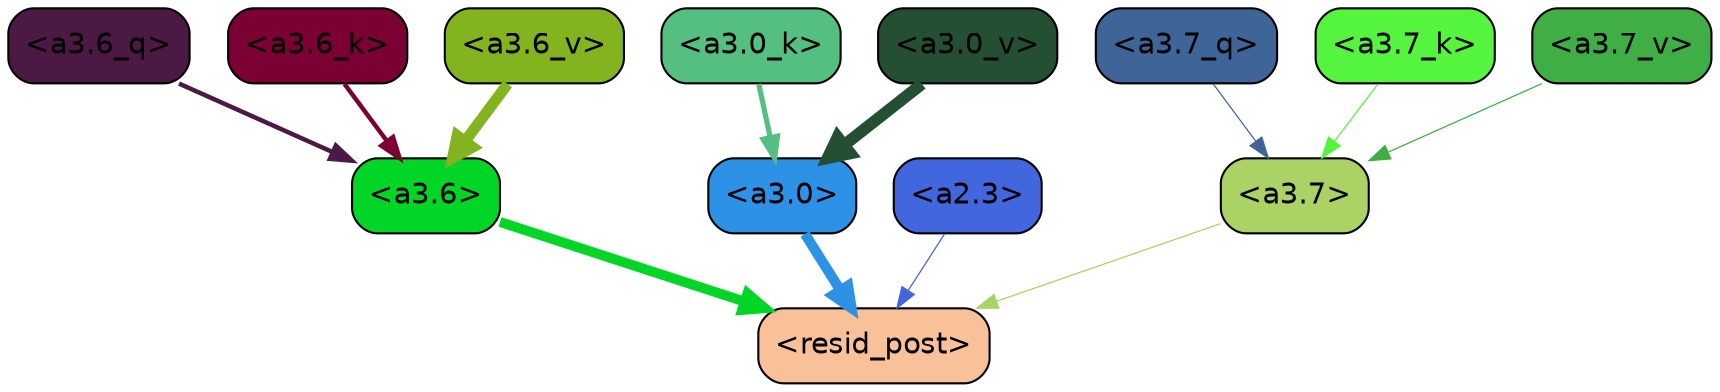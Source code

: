 strict digraph "" {
	graph [bgcolor=transparent,
		layout=dot,
		overlap=false,
		splines=true
	];
	"<a3.7>"	[color=black,
		fillcolor="#abd264",
		fontname=Helvetica,
		shape=box,
		style="filled, rounded"];
	"<resid_post>"	[color=black,
		fillcolor="#f9c19a",
		fontname=Helvetica,
		shape=box,
		style="filled, rounded"];
	"<a3.7>" -> "<resid_post>"	[color="#abd264",
		penwidth=0.6];
	"<a3.6>"	[color=black,
		fillcolor="#01d626",
		fontname=Helvetica,
		shape=box,
		style="filled, rounded"];
	"<a3.6>" -> "<resid_post>"	[color="#01d626",
		penwidth=4.751592040061951];
	"<a3.0>"	[color=black,
		fillcolor="#2d91e6",
		fontname=Helvetica,
		shape=box,
		style="filled, rounded"];
	"<a3.0>" -> "<resid_post>"	[color="#2d91e6",
		penwidth=4.904066681861877];
	"<a2.3>"	[color=black,
		fillcolor="#4166de",
		fontname=Helvetica,
		shape=box,
		style="filled, rounded"];
	"<a2.3>" -> "<resid_post>"	[color="#4166de",
		penwidth=0.6];
	"<a3.7_q>"	[color=black,
		fillcolor="#3f6598",
		fontname=Helvetica,
		shape=box,
		style="filled, rounded"];
	"<a3.7_q>" -> "<a3.7>"	[color="#3f6598",
		penwidth=0.6];
	"<a3.6_q>"	[color=black,
		fillcolor="#4b1943",
		fontname=Helvetica,
		shape=box,
		style="filled, rounded"];
	"<a3.6_q>" -> "<a3.6>"	[color="#4b1943",
		penwidth=2.160832464694977];
	"<a3.7_k>"	[color=black,
		fillcolor="#55f43f",
		fontname=Helvetica,
		shape=box,
		style="filled, rounded"];
	"<a3.7_k>" -> "<a3.7>"	[color="#55f43f",
		penwidth=0.6];
	"<a3.6_k>"	[color=black,
		fillcolor="#7b0033",
		fontname=Helvetica,
		shape=box,
		style="filled, rounded"];
	"<a3.6_k>" -> "<a3.6>"	[color="#7b0033",
		penwidth=2.13908451795578];
	"<a3.0_k>"	[color=black,
		fillcolor="#55bf82",
		fontname=Helvetica,
		shape=box,
		style="filled, rounded"];
	"<a3.0_k>" -> "<a3.0>"	[color="#55bf82",
		penwidth=2.520303964614868];
	"<a3.7_v>"	[color=black,
		fillcolor="#3eae45",
		fontname=Helvetica,
		shape=box,
		style="filled, rounded"];
	"<a3.7_v>" -> "<a3.7>"	[color="#3eae45",
		penwidth=0.6];
	"<a3.6_v>"	[color=black,
		fillcolor="#83b31f",
		fontname=Helvetica,
		shape=box,
		style="filled, rounded"];
	"<a3.6_v>" -> "<a3.6>"	[color="#83b31f",
		penwidth=5.297133803367615];
	"<a3.0_v>"	[color=black,
		fillcolor="#244f32",
		fontname=Helvetica,
		shape=box,
		style="filled, rounded"];
	"<a3.0_v>" -> "<a3.0>"	[color="#244f32",
		penwidth=5.680712580680847];
}
